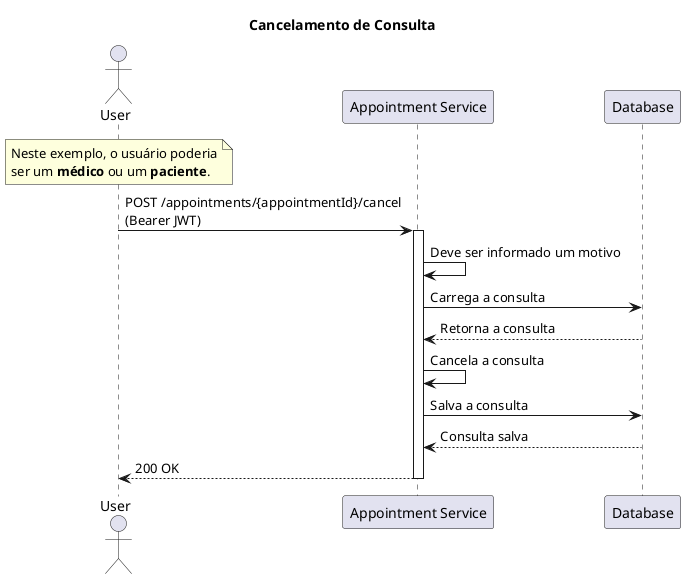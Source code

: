 @startuml cancel_appointment

title Cancelamento de Consulta

actor "User" as user
participant "Appointment Service" as appointment_service
participant "Database" as database

note over user
Neste exemplo, o usuário poderia
ser um **médico** ou um **paciente**.
end note

user -> appointment_service: POST /appointments/{appointmentId}/cancel\n(Bearer JWT)

activate appointment_service
appointment_service -> appointment_service: Deve ser informado um motivo
appointment_service -> database: Carrega a consulta
database --> appointment_service: Retorna a consulta
appointment_service -> appointment_service: Cancela a consulta
appointment_service -> database: Salva a consulta
database --> appointment_service: Consulta salva
appointment_service --> user: 200 OK
deactivate appointment_service


@enduml